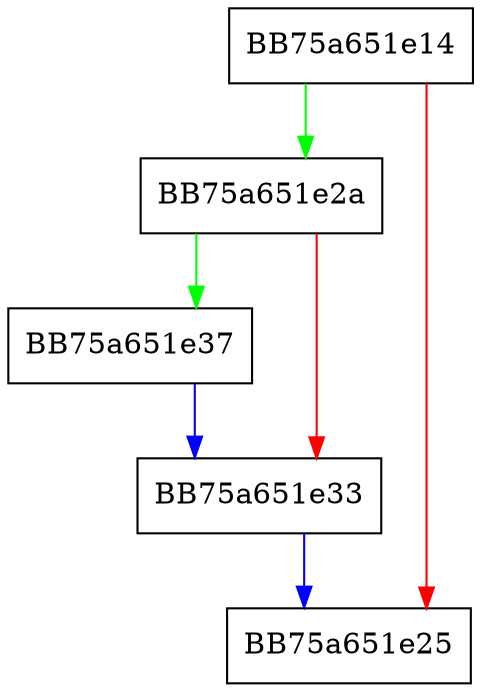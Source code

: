 digraph Release {
  node [shape="box"];
  graph [splines=ortho];
  BB75a651e14 -> BB75a651e2a [color="green"];
  BB75a651e14 -> BB75a651e25 [color="red"];
  BB75a651e2a -> BB75a651e37 [color="green"];
  BB75a651e2a -> BB75a651e33 [color="red"];
  BB75a651e33 -> BB75a651e25 [color="blue"];
  BB75a651e37 -> BB75a651e33 [color="blue"];
}